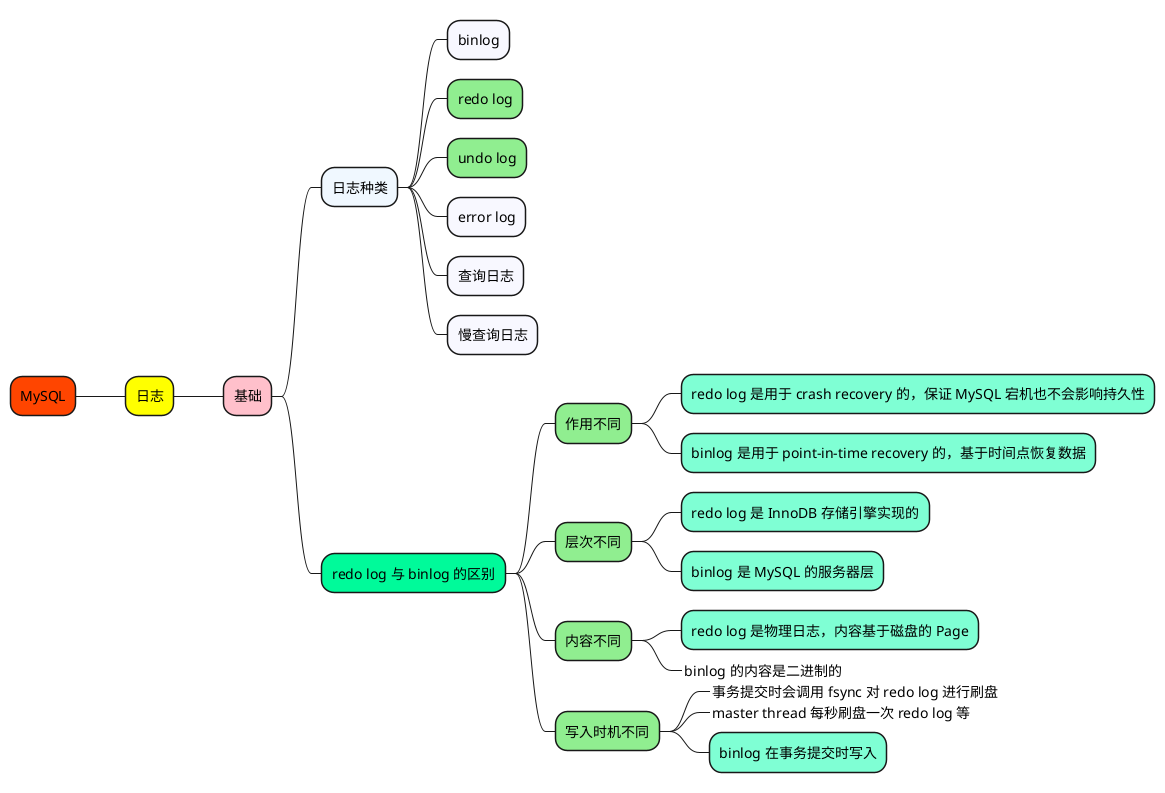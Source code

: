 @startmindmap

+[#OrangeRed] MySQL

++[#yellow] 日志

+++[#Pink] 基础

++++[#AliceBlue] 日志种类
+++++[#GhostWhite] binlog
+++++[#LightGreen] redo log
+++++[#LightGreen] undo log
+++++[#GhostWhite] error log
+++++[#GhostWhite] 查询日志
+++++[#GhostWhite] 慢查询日志

++++[#MediumSpringGreen] redo log 与 binlog 的区别
+++++[#LightGreen] 作用不同
++++++[#Aquamarine] redo log 是用于 crash recovery 的，保证 MySQL 宕机也不会影响持久性
++++++[#Aquamarine] binlog 是用于 point-in-time recovery 的，基于时间点恢复数据
+++++[#LightGreen] 层次不同
++++++[#Aquamarine] redo log 是 InnoDB 存储引擎实现的
++++++[#Aquamarine] binlog 是 MySQL 的服务器层
+++++[#LightGreen] 内容不同
++++++[#Aquamarine] redo log 是物理日志，内容基于磁盘的 Page
++++++[#Aquamarine]_ binlog 的内容是二进制的
+++++[#LightGreen] 写入时机不同
++++++[#Aquamarine]_ 事务提交时会调用 fsync 对 redo log 进行刷盘
++++++[#Aquamarine]_ master thread 每秒刷盘一次 redo log 等
++++++[#Aquamarine] binlog 在事务提交时写入


@endmindmap